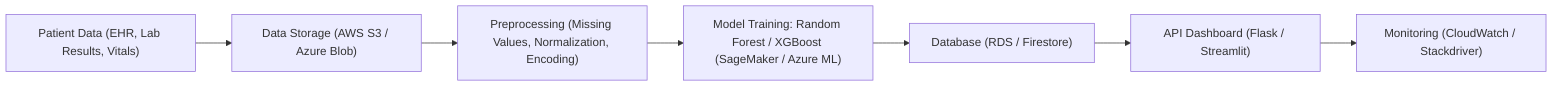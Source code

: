 graph LR
    A["Patient Data (EHR, Lab Results, Vitals)"] --> B["Data Storage (AWS S3 / Azure Blob)"]
    B --> C["Preprocessing (Missing Values, Normalization, Encoding)"]
    C --> D["Model Training: Random Forest / XGBoost (SageMaker / Azure ML)"]
    D --> E["Database (RDS / Firestore)"]
    E --> F["API Dashboard (Flask / Streamlit)"]
    F --> G["Monitoring (CloudWatch / Stackdriver)"]